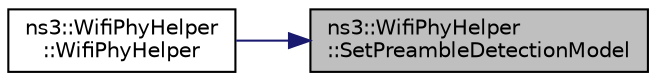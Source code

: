 digraph "ns3::WifiPhyHelper::SetPreambleDetectionModel"
{
 // LATEX_PDF_SIZE
  edge [fontname="Helvetica",fontsize="10",labelfontname="Helvetica",labelfontsize="10"];
  node [fontname="Helvetica",fontsize="10",shape=record];
  rankdir="RL";
  Node1 [label="ns3::WifiPhyHelper\l::SetPreambleDetectionModel",height=0.2,width=0.4,color="black", fillcolor="grey75", style="filled", fontcolor="black",tooltip=" "];
  Node1 -> Node2 [dir="back",color="midnightblue",fontsize="10",style="solid",fontname="Helvetica"];
  Node2 [label="ns3::WifiPhyHelper\l::WifiPhyHelper",height=0.2,width=0.4,color="black", fillcolor="white", style="filled",URL="$classns3_1_1_wifi_phy_helper.html#a9c34182e2fe144279e57aa10b99d1328",tooltip=" "];
}
